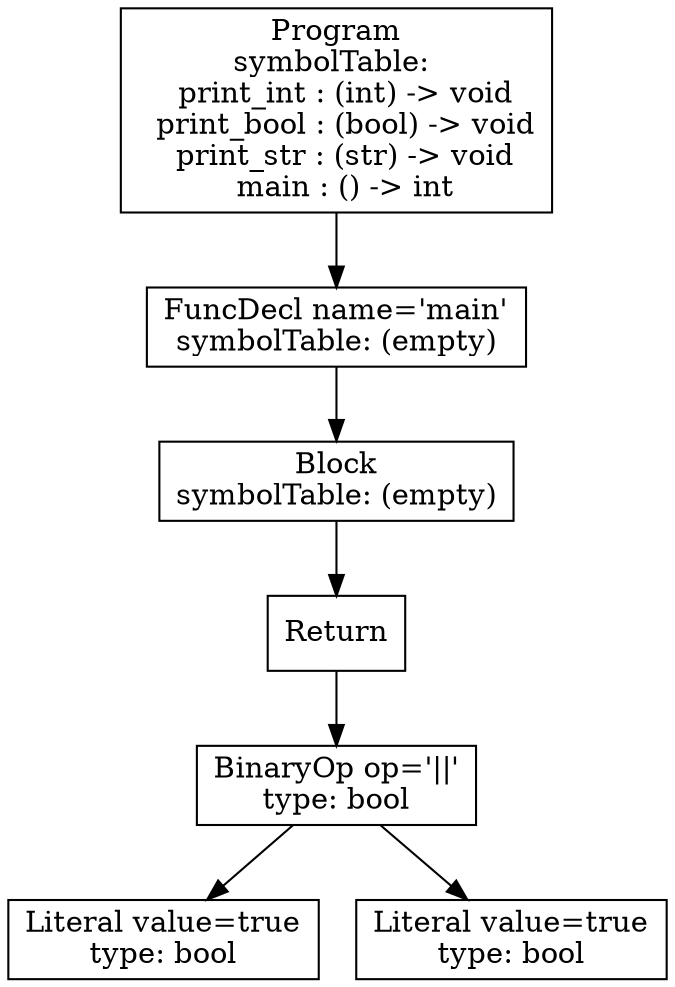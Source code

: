 digraph AST {
5 [shape=box, label="Literal value=true\ntype: bool"];
6 [shape=box, label="Literal value=true\ntype: bool"];
4 [shape=box, label="BinaryOp op='||'\ntype: bool"];
4 -> 5;
4 -> 6;
3 [shape=box, label="Return"];
3 -> 4;
2 [shape=box, label="Block\nsymbolTable: (empty)"];
2 -> 3;
1 [shape=box, label="FuncDecl name='main'\nsymbolTable: (empty)"];
1 -> 2;
0 [shape=box, label="Program\nsymbolTable: \n  print_int : (int) -> void\n  print_bool : (bool) -> void\n  print_str : (str) -> void\n  main : () -> int"];
0 -> 1;
}

